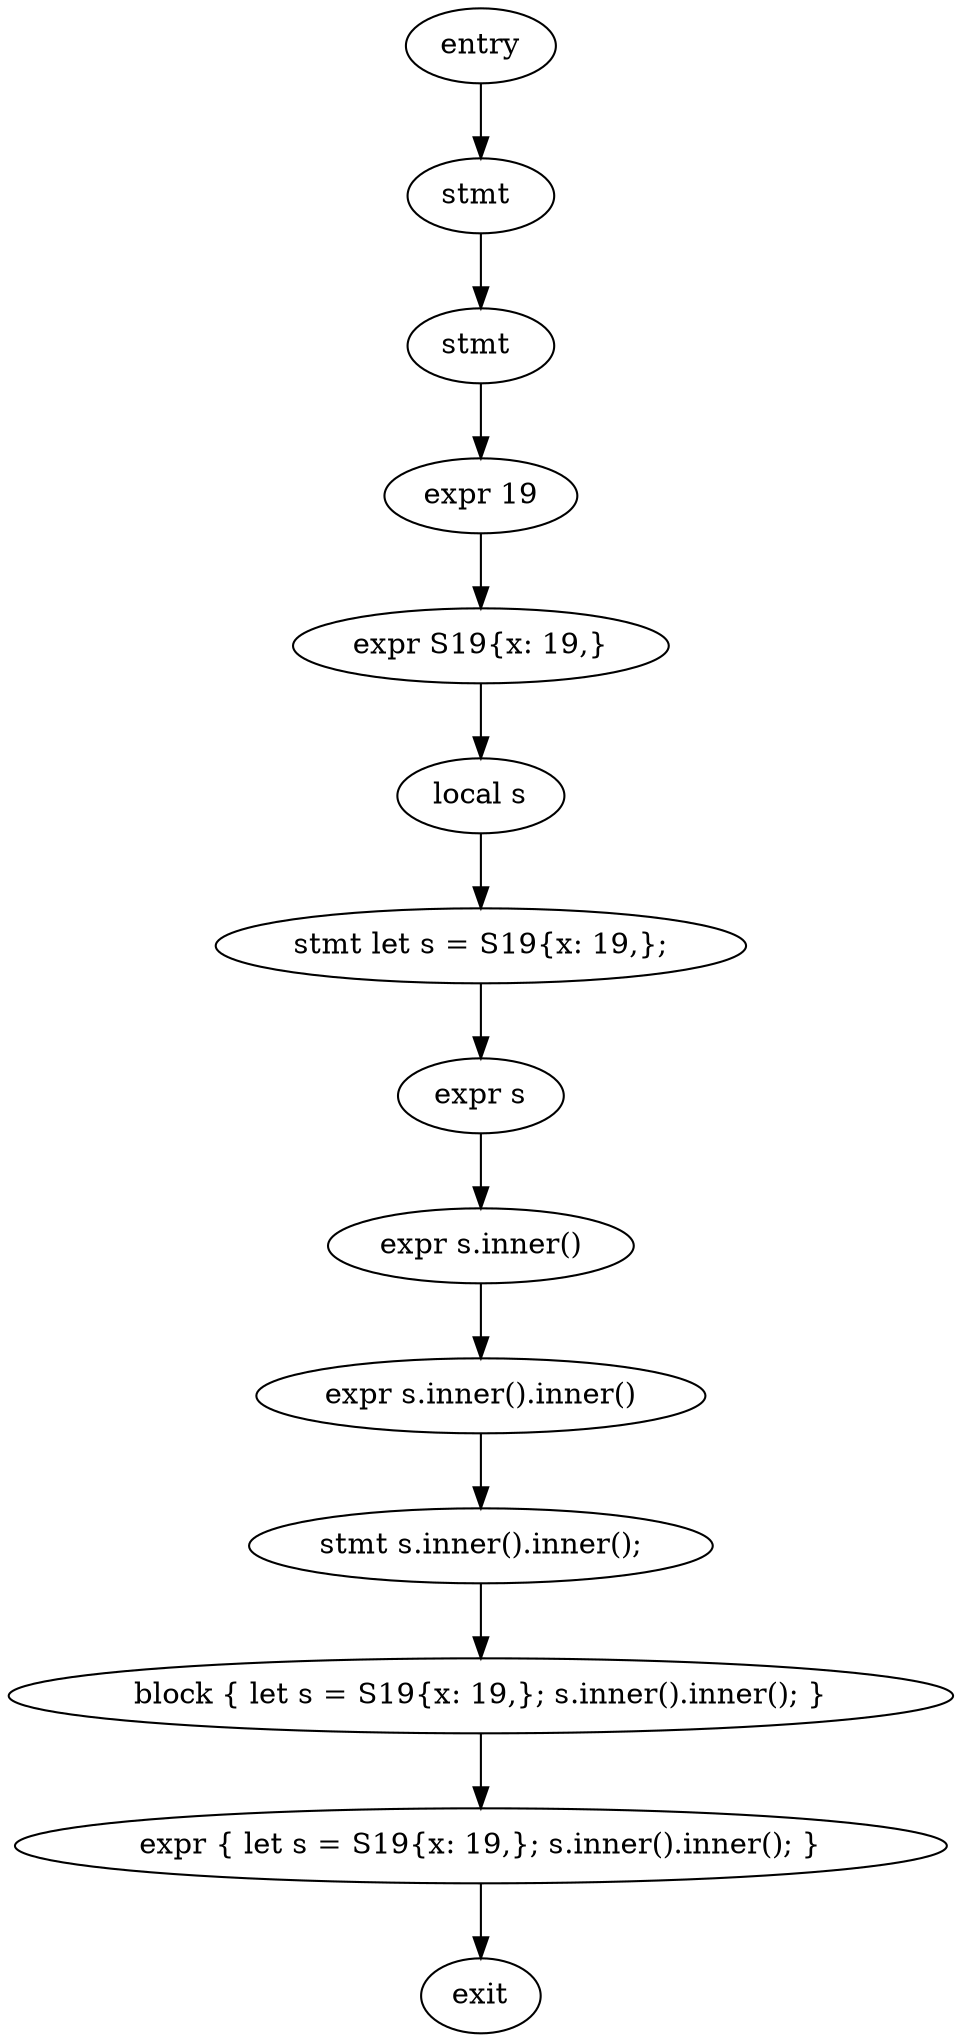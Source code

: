digraph block {
    N0[label="entry"];
    N1[label="exit"];
    N2[label="stmt "];
    N3[label="stmt "];
    N4[label="expr 19"];
    N5[label="expr S19{x: 19,}"];
    N6[label="local s"];
    N7[label="stmt let s = S19{x: 19,};"];
    N8[label="expr s"];
    N9[label="expr s.inner()"];
    N10[label="expr s.inner().inner()"];
    N11[label="stmt s.inner().inner();"];
    N12[label="block { let s = S19{x: 19,}; s.inner().inner(); }"];
    N13[label="expr { let s = S19{x: 19,}; s.inner().inner(); }"];
    N0 -> N2;
    N2 -> N3;
    N3 -> N4;
    N4 -> N5;
    N5 -> N6;
    N6 -> N7;
    N7 -> N8;
    N8 -> N9;
    N9 -> N10;
    N10 -> N11;
    N11 -> N12;
    N12 -> N13;
    N13 -> N1;
}
